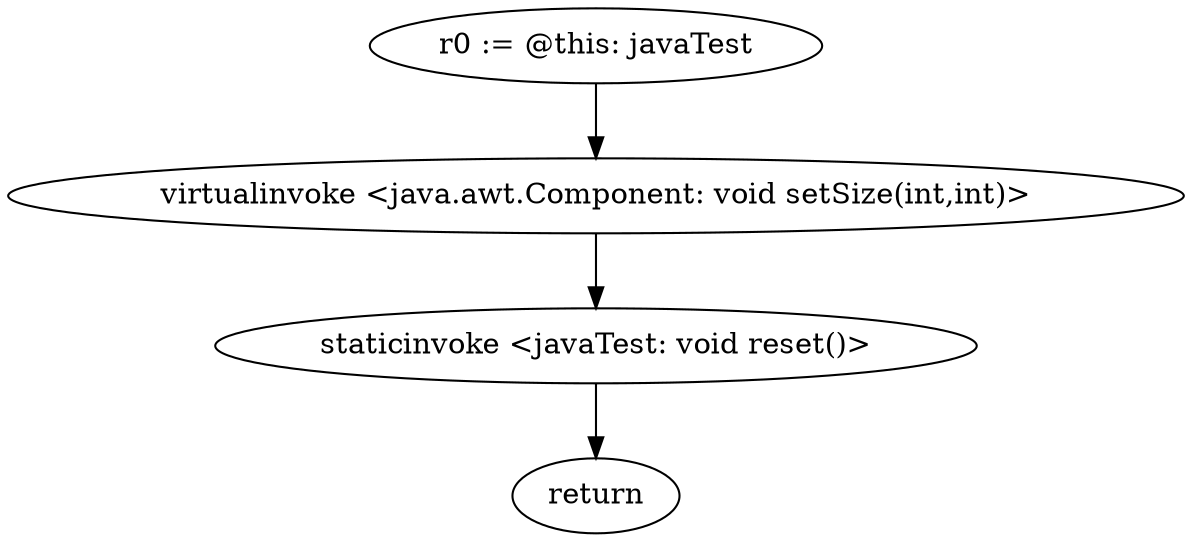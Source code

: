 digraph "" {
"r0 := @this: javaTest"->"virtualinvoke <java.awt.Component: void setSize(int,int)>";
 "virtualinvoke <java.awt.Component: void setSize(int,int)>"->"staticinvoke <javaTest: void reset()>";
 "staticinvoke <javaTest: void reset()>"->"return";
}
